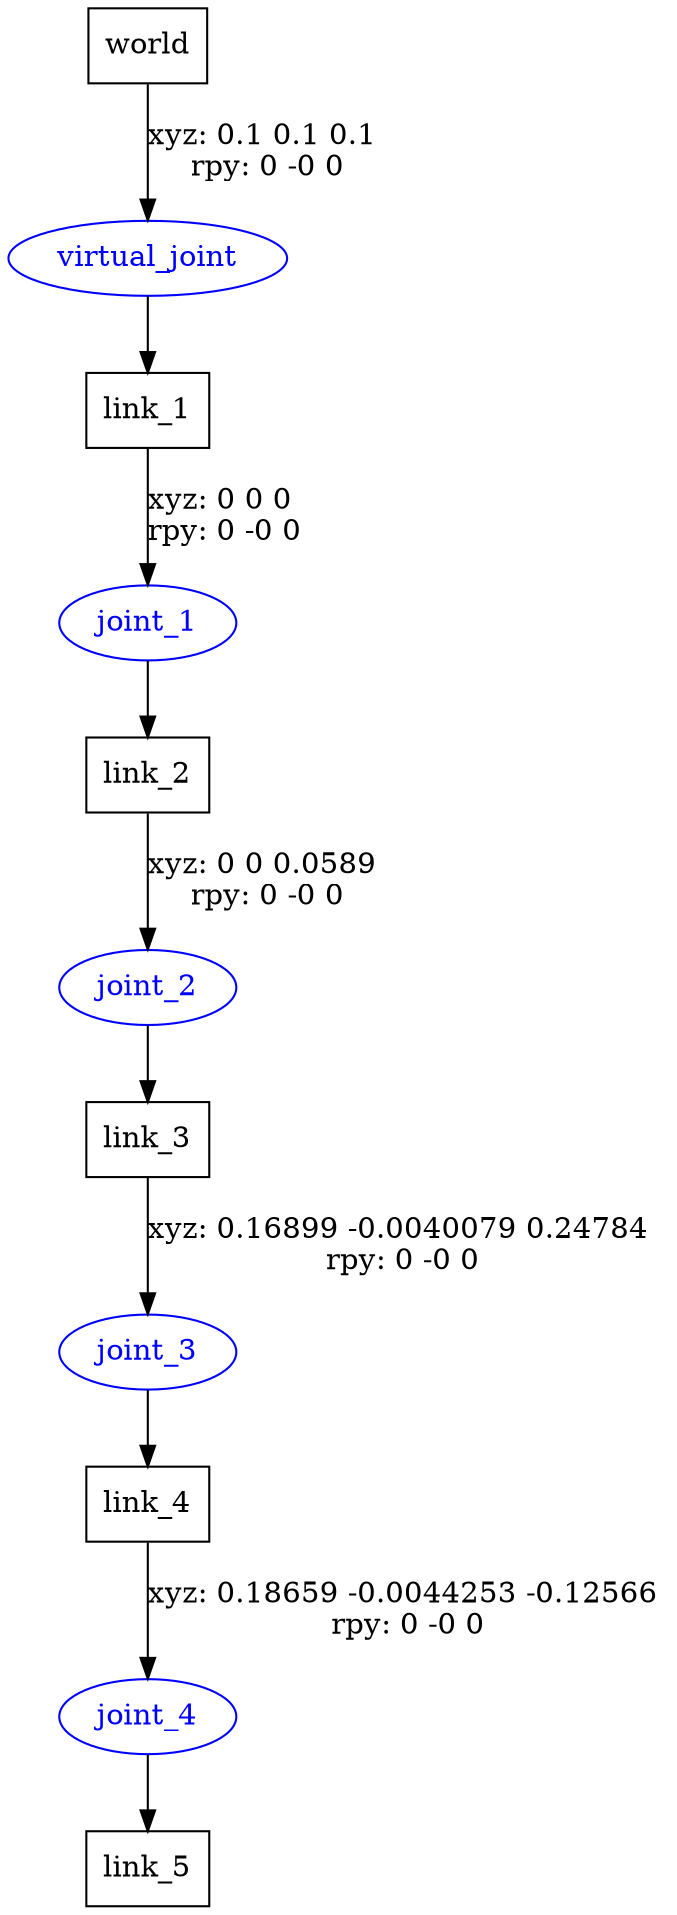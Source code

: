 digraph G {
node [shape=box];
"world" [label="world"];
"link_1" [label="link_1"];
"link_2" [label="link_2"];
"link_3" [label="link_3"];
"link_4" [label="link_4"];
"link_5" [label="link_5"];
node [shape=ellipse, color=blue, fontcolor=blue];
"world" -> "virtual_joint" [label="xyz: 0.1 0.1 0.1 \nrpy: 0 -0 0"]
"virtual_joint" -> "link_1"
"link_1" -> "joint_1" [label="xyz: 0 0 0 \nrpy: 0 -0 0"]
"joint_1" -> "link_2"
"link_2" -> "joint_2" [label="xyz: 0 0 0.0589 \nrpy: 0 -0 0"]
"joint_2" -> "link_3"
"link_3" -> "joint_3" [label="xyz: 0.16899 -0.0040079 0.24784 \nrpy: 0 -0 0"]
"joint_3" -> "link_4"
"link_4" -> "joint_4" [label="xyz: 0.18659 -0.0044253 -0.12566 \nrpy: 0 -0 0"]
"joint_4" -> "link_5"
}
